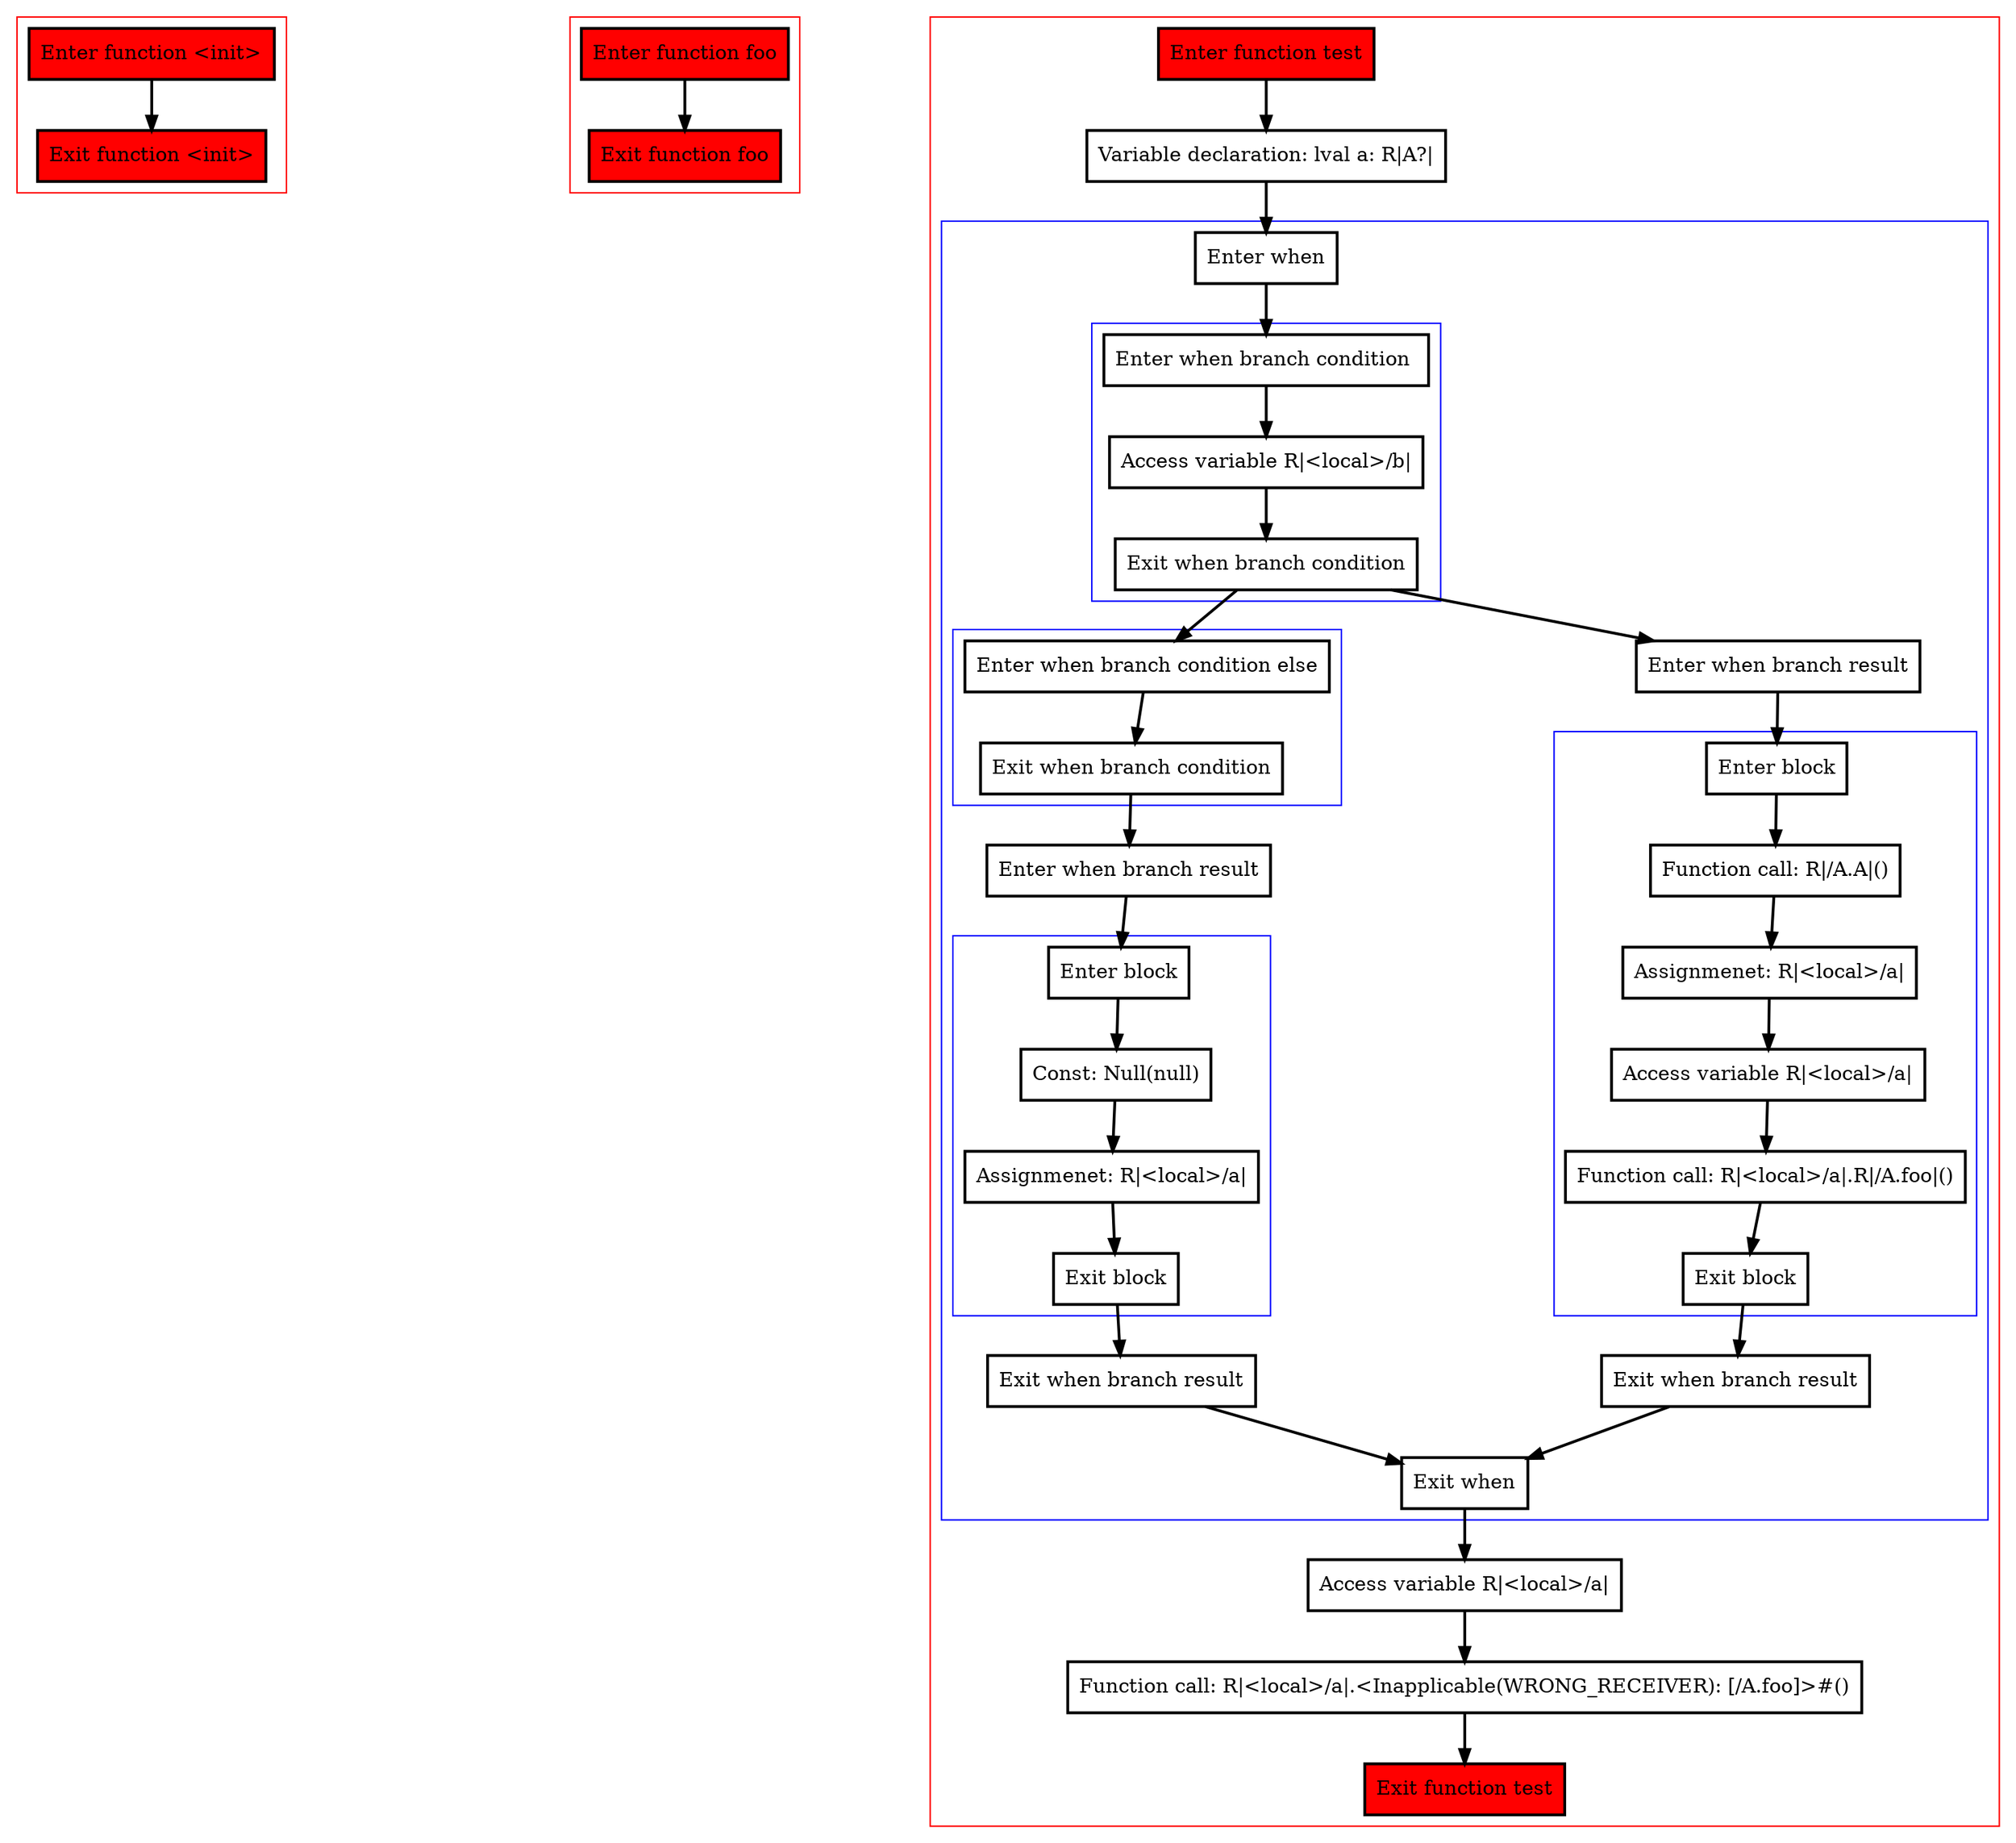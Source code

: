 digraph delayedAssignment_kt {
    graph [nodesep=3]
    node [shape=box penwidth=2]
    edge [penwidth=2]

    subgraph cluster_0 {
        color=red
        0 [label="Enter function <init>" style="filled" fillcolor=red];
        1 [label="Exit function <init>" style="filled" fillcolor=red];
    }

    0 -> {1};

    subgraph cluster_1 {
        color=red
        2 [label="Enter function foo" style="filled" fillcolor=red];
        3 [label="Exit function foo" style="filled" fillcolor=red];
    }

    2 -> {3};

    subgraph cluster_2 {
        color=red
        4 [label="Enter function test" style="filled" fillcolor=red];
        5 [label="Variable declaration: lval a: R|A?|"];
        subgraph cluster_3 {
            color=blue
            6 [label="Enter when"];
            subgraph cluster_4 {
                color=blue
                7 [label="Enter when branch condition "];
                8 [label="Access variable R|<local>/b|"];
                9 [label="Exit when branch condition"];
            }
            subgraph cluster_5 {
                color=blue
                10 [label="Enter when branch condition else"];
                11 [label="Exit when branch condition"];
            }
            12 [label="Enter when branch result"];
            subgraph cluster_6 {
                color=blue
                13 [label="Enter block"];
                14 [label="Const: Null(null)"];
                15 [label="Assignmenet: R|<local>/a|"];
                16 [label="Exit block"];
            }
            17 [label="Exit when branch result"];
            18 [label="Enter when branch result"];
            subgraph cluster_7 {
                color=blue
                19 [label="Enter block"];
                20 [label="Function call: R|/A.A|()"];
                21 [label="Assignmenet: R|<local>/a|"];
                22 [label="Access variable R|<local>/a|"];
                23 [label="Function call: R|<local>/a|.R|/A.foo|()"];
                24 [label="Exit block"];
            }
            25 [label="Exit when branch result"];
            26 [label="Exit when"];
        }
        27 [label="Access variable R|<local>/a|"];
        28 [label="Function call: R|<local>/a|.<Inapplicable(WRONG_RECEIVER): [/A.foo]>#()"];
        29 [label="Exit function test" style="filled" fillcolor=red];
    }

    4 -> {5};
    5 -> {6};
    6 -> {7};
    7 -> {8};
    8 -> {9};
    9 -> {18 10};
    10 -> {11};
    11 -> {12};
    12 -> {13};
    13 -> {14};
    14 -> {15};
    15 -> {16};
    16 -> {17};
    17 -> {26};
    18 -> {19};
    19 -> {20};
    20 -> {21};
    21 -> {22};
    22 -> {23};
    23 -> {24};
    24 -> {25};
    25 -> {26};
    26 -> {27};
    27 -> {28};
    28 -> {29};

}
